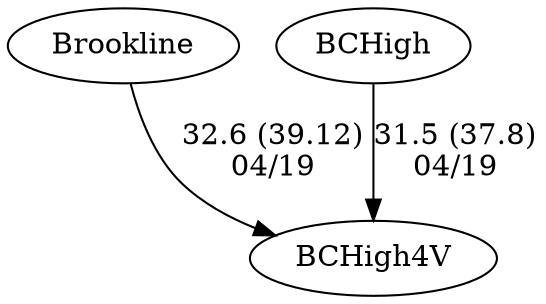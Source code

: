 digraph boys3eightsBCHigh4V {BCHigh4V [URL="boys3eightsBCHigh4VBCHigh4V.html"];Brookline [URL="boys3eightsBCHigh4VBrookline.html"];BCHigh [URL="boys3eightsBCHigh4VBCHigh.html"];Brookline -> BCHigh4V[label="32.6 (39.12)
04/19", weight="68", tooltip="NEIRA Boys Eights,Brookline vs. BC High			
Distance: 1250 Conditions: Blustery conditions, 12-15mph crosswind Comments: Challenging conditions to align boats, as the 3V and 2V races started below the line; times should be compared between races. Lower/novice crews raced in fours. Thanks to Brookline for a spirited morning of racing on the windy Charles!
None", URL="http://www.row2k.com/results/resultspage.cfm?UID=57012D86F8D9018705A9C77CE7885D58&cat=1", random="random"]; 
BCHigh -> BCHigh4V[label="31.5 (37.8)
04/19", weight="69", tooltip="NEIRA Boys Eights,Brookline vs. BC High			
Distance: 1250 Conditions: Blustery conditions, 12-15mph crosswind Comments: Challenging conditions to align boats, as the 3V and 2V races started below the line; times should be compared between races. Lower/novice crews raced in fours. Thanks to Brookline for a spirited morning of racing on the windy Charles!
None", URL="http://www.row2k.com/results/resultspage.cfm?UID=57012D86F8D9018705A9C77CE7885D58&cat=1", random="random"]}